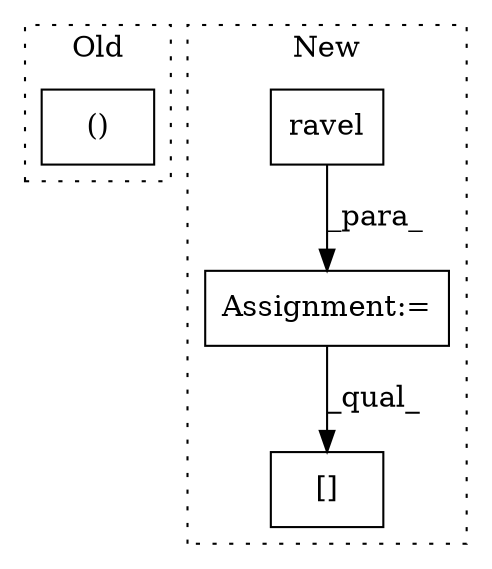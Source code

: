 digraph G {
subgraph cluster0 {
1 [label="()" a="106" s="7894" l="25" shape="box"];
label = "Old";
style="dotted";
}
subgraph cluster1 {
2 [label="ravel" a="32" s="9003,9012" l="6,1" shape="box"];
3 [label="Assignment:=" a="7" s="8981" l="1" shape="box"];
4 [label="[]" a="2" s="10354,10368" l="13,1" shape="box"];
label = "New";
style="dotted";
}
2 -> 3 [label="_para_"];
3 -> 4 [label="_qual_"];
}